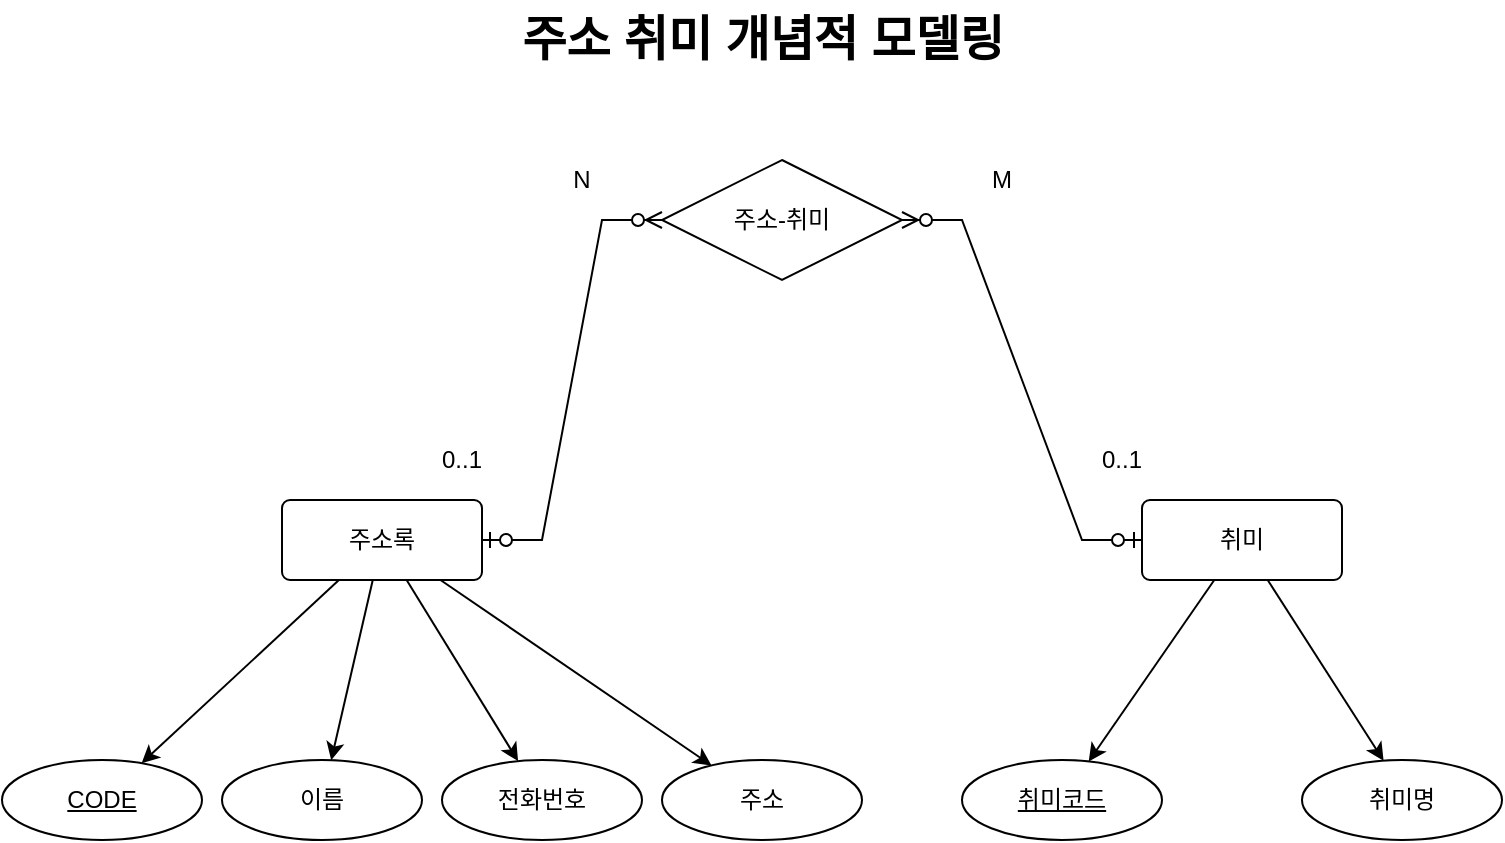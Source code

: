 <mxfile version="23.0.2" type="device">
  <diagram name="페이지-1" id="CmT6afuvSMBr1d7aASd5">
    <mxGraphModel dx="1149" dy="633" grid="1" gridSize="10" guides="1" tooltips="1" connect="1" arrows="1" fold="1" page="1" pageScale="1" pageWidth="4681" pageHeight="3300" math="0" shadow="0">
      <root>
        <mxCell id="0" />
        <mxCell id="1" parent="0" />
        <mxCell id="dsyV9Cvy4AKaVDLlsIf6-7" style="rounded=0;orthogonalLoop=1;jettySize=auto;html=1;" edge="1" parent="1" source="dsyV9Cvy4AKaVDLlsIf6-1" target="dsyV9Cvy4AKaVDLlsIf6-3">
          <mxGeometry relative="1" as="geometry" />
        </mxCell>
        <mxCell id="dsyV9Cvy4AKaVDLlsIf6-8" style="rounded=0;orthogonalLoop=1;jettySize=auto;html=1;" edge="1" parent="1" source="dsyV9Cvy4AKaVDLlsIf6-1" target="dsyV9Cvy4AKaVDLlsIf6-4">
          <mxGeometry relative="1" as="geometry" />
        </mxCell>
        <mxCell id="dsyV9Cvy4AKaVDLlsIf6-9" style="rounded=0;orthogonalLoop=1;jettySize=auto;html=1;" edge="1" parent="1" source="dsyV9Cvy4AKaVDLlsIf6-1" target="dsyV9Cvy4AKaVDLlsIf6-5">
          <mxGeometry relative="1" as="geometry" />
        </mxCell>
        <mxCell id="dsyV9Cvy4AKaVDLlsIf6-10" style="rounded=0;orthogonalLoop=1;jettySize=auto;html=1;" edge="1" parent="1" source="dsyV9Cvy4AKaVDLlsIf6-1" target="dsyV9Cvy4AKaVDLlsIf6-6">
          <mxGeometry relative="1" as="geometry" />
        </mxCell>
        <mxCell id="dsyV9Cvy4AKaVDLlsIf6-1" value="주소록" style="rounded=1;arcSize=10;whiteSpace=wrap;html=1;align=center;" vertex="1" parent="1">
          <mxGeometry x="290" y="340" width="100" height="40" as="geometry" />
        </mxCell>
        <mxCell id="dsyV9Cvy4AKaVDLlsIf6-13" style="rounded=0;orthogonalLoop=1;jettySize=auto;html=1;" edge="1" parent="1" source="dsyV9Cvy4AKaVDLlsIf6-2" target="dsyV9Cvy4AKaVDLlsIf6-11">
          <mxGeometry relative="1" as="geometry" />
        </mxCell>
        <mxCell id="dsyV9Cvy4AKaVDLlsIf6-2" value="취미" style="rounded=1;arcSize=10;whiteSpace=wrap;html=1;align=center;" vertex="1" parent="1">
          <mxGeometry x="720" y="340" width="100" height="40" as="geometry" />
        </mxCell>
        <mxCell id="dsyV9Cvy4AKaVDLlsIf6-3" value="CODE" style="ellipse;whiteSpace=wrap;html=1;align=center;fontStyle=4;" vertex="1" parent="1">
          <mxGeometry x="150" y="470" width="100" height="40" as="geometry" />
        </mxCell>
        <mxCell id="dsyV9Cvy4AKaVDLlsIf6-4" value="이름" style="ellipse;whiteSpace=wrap;html=1;align=center;" vertex="1" parent="1">
          <mxGeometry x="260" y="470" width="100" height="40" as="geometry" />
        </mxCell>
        <mxCell id="dsyV9Cvy4AKaVDLlsIf6-5" value="전화번호" style="ellipse;whiteSpace=wrap;html=1;align=center;" vertex="1" parent="1">
          <mxGeometry x="370" y="470" width="100" height="40" as="geometry" />
        </mxCell>
        <mxCell id="dsyV9Cvy4AKaVDLlsIf6-6" value="주소" style="ellipse;whiteSpace=wrap;html=1;align=center;" vertex="1" parent="1">
          <mxGeometry x="480" y="470" width="100" height="40" as="geometry" />
        </mxCell>
        <mxCell id="dsyV9Cvy4AKaVDLlsIf6-11" value="취미코드" style="ellipse;whiteSpace=wrap;html=1;align=center;fontStyle=4;" vertex="1" parent="1">
          <mxGeometry x="630" y="470" width="100" height="40" as="geometry" />
        </mxCell>
        <mxCell id="dsyV9Cvy4AKaVDLlsIf6-12" value="취미명" style="ellipse;whiteSpace=wrap;html=1;align=center;" vertex="1" parent="1">
          <mxGeometry x="800" y="470" width="100" height="40" as="geometry" />
        </mxCell>
        <mxCell id="dsyV9Cvy4AKaVDLlsIf6-14" style="rounded=0;orthogonalLoop=1;jettySize=auto;html=1;entryX=0.408;entryY=0.009;entryDx=0;entryDy=0;entryPerimeter=0;" edge="1" parent="1" source="dsyV9Cvy4AKaVDLlsIf6-2" target="dsyV9Cvy4AKaVDLlsIf6-12">
          <mxGeometry relative="1" as="geometry" />
        </mxCell>
        <mxCell id="dsyV9Cvy4AKaVDLlsIf6-15" value="주소-취미" style="shape=rhombus;perimeter=rhombusPerimeter;whiteSpace=wrap;html=1;align=center;" vertex="1" parent="1">
          <mxGeometry x="480" y="170" width="120" height="60" as="geometry" />
        </mxCell>
        <mxCell id="dsyV9Cvy4AKaVDLlsIf6-17" value="" style="edgeStyle=entityRelationEdgeStyle;fontSize=12;html=1;endArrow=ERzeroToMany;startArrow=ERzeroToOne;rounded=0;entryX=0;entryY=0.5;entryDx=0;entryDy=0;" edge="1" parent="1" source="dsyV9Cvy4AKaVDLlsIf6-1" target="dsyV9Cvy4AKaVDLlsIf6-15">
          <mxGeometry width="100" height="100" relative="1" as="geometry">
            <mxPoint x="540" y="380" as="sourcePoint" />
            <mxPoint x="640" y="280" as="targetPoint" />
          </mxGeometry>
        </mxCell>
        <mxCell id="dsyV9Cvy4AKaVDLlsIf6-18" value="" style="edgeStyle=entityRelationEdgeStyle;fontSize=12;html=1;endArrow=ERzeroToMany;startArrow=ERzeroToOne;rounded=0;entryX=1;entryY=0.5;entryDx=0;entryDy=0;exitX=0;exitY=0.5;exitDx=0;exitDy=0;" edge="1" parent="1" source="dsyV9Cvy4AKaVDLlsIf6-2" target="dsyV9Cvy4AKaVDLlsIf6-15">
          <mxGeometry width="100" height="100" relative="1" as="geometry">
            <mxPoint x="400" y="370" as="sourcePoint" />
            <mxPoint x="490" y="210" as="targetPoint" />
          </mxGeometry>
        </mxCell>
        <mxCell id="dsyV9Cvy4AKaVDLlsIf6-20" value="주소 취미 개념적 모델링" style="text;strokeColor=none;fillColor=none;html=1;fontSize=24;fontStyle=1;verticalAlign=middle;align=center;" vertex="1" parent="1">
          <mxGeometry x="480" y="90" width="100" height="40" as="geometry" />
        </mxCell>
        <UserObject label="0..1" placeholders="1" name="Variable" id="dsyV9Cvy4AKaVDLlsIf6-22">
          <mxCell style="text;html=1;strokeColor=none;fillColor=none;align=center;verticalAlign=middle;whiteSpace=wrap;overflow=hidden;" vertex="1" parent="1">
            <mxGeometry x="340" y="310" width="80" height="20" as="geometry" />
          </mxCell>
        </UserObject>
        <UserObject label="N" placeholders="1" name="Variable" id="dsyV9Cvy4AKaVDLlsIf6-23">
          <mxCell style="text;html=1;strokeColor=none;fillColor=none;align=center;verticalAlign=middle;whiteSpace=wrap;overflow=hidden;" vertex="1" parent="1">
            <mxGeometry x="400" y="170" width="80" height="20" as="geometry" />
          </mxCell>
        </UserObject>
        <UserObject label="M" placeholders="1" name="Variable" id="dsyV9Cvy4AKaVDLlsIf6-24">
          <mxCell style="text;html=1;strokeColor=none;fillColor=none;align=center;verticalAlign=middle;whiteSpace=wrap;overflow=hidden;" vertex="1" parent="1">
            <mxGeometry x="610" y="170" width="80" height="20" as="geometry" />
          </mxCell>
        </UserObject>
        <UserObject label="0..1" placeholders="1" name="Variable" id="dsyV9Cvy4AKaVDLlsIf6-25">
          <mxCell style="text;html=1;strokeColor=none;fillColor=none;align=center;verticalAlign=middle;whiteSpace=wrap;overflow=hidden;" vertex="1" parent="1">
            <mxGeometry x="670" y="310" width="80" height="20" as="geometry" />
          </mxCell>
        </UserObject>
      </root>
    </mxGraphModel>
  </diagram>
</mxfile>
